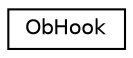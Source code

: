 digraph G
{
  edge [fontname="Helvetica",fontsize="10",labelfontname="Helvetica",labelfontsize="10"];
  node [fontname="Helvetica",fontsize="10",shape=record];
  rankdir=LR;
  Node1 [label="ObHook",height=0.2,width=0.4,color="black", fillcolor="white", style="filled",URL="$d3/df1/structObHook.html"];
}
